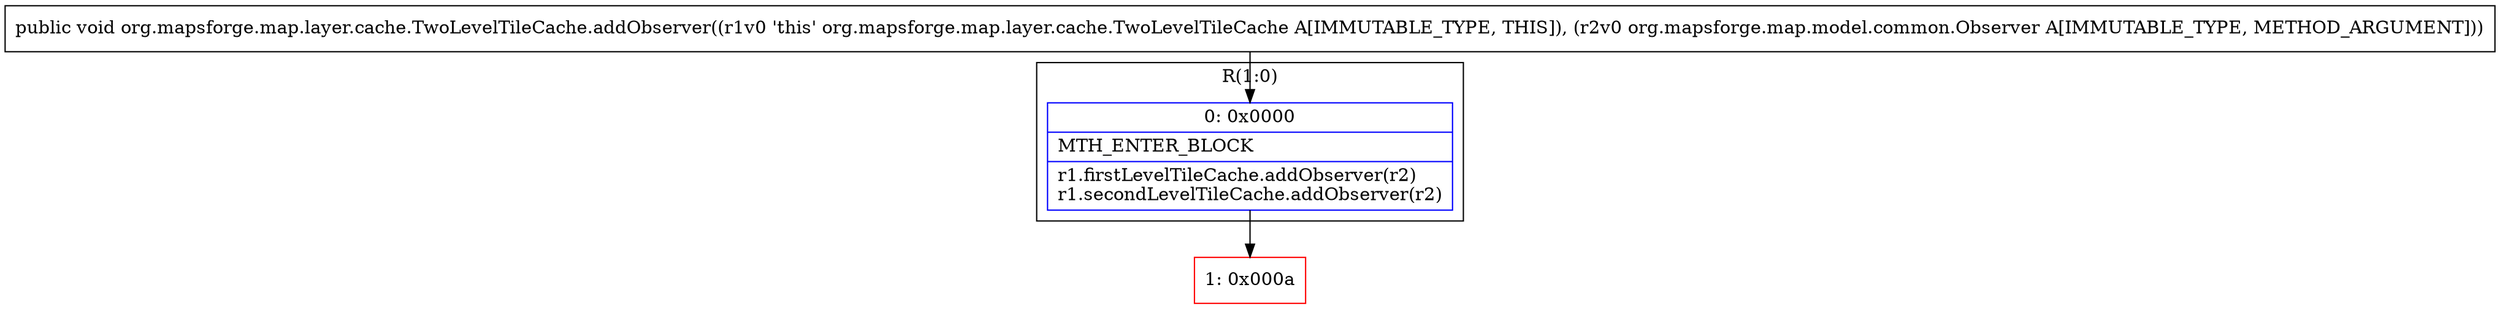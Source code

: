 digraph "CFG fororg.mapsforge.map.layer.cache.TwoLevelTileCache.addObserver(Lorg\/mapsforge\/map\/model\/common\/Observer;)V" {
subgraph cluster_Region_1661013344 {
label = "R(1:0)";
node [shape=record,color=blue];
Node_0 [shape=record,label="{0\:\ 0x0000|MTH_ENTER_BLOCK\l|r1.firstLevelTileCache.addObserver(r2)\lr1.secondLevelTileCache.addObserver(r2)\l}"];
}
Node_1 [shape=record,color=red,label="{1\:\ 0x000a}"];
MethodNode[shape=record,label="{public void org.mapsforge.map.layer.cache.TwoLevelTileCache.addObserver((r1v0 'this' org.mapsforge.map.layer.cache.TwoLevelTileCache A[IMMUTABLE_TYPE, THIS]), (r2v0 org.mapsforge.map.model.common.Observer A[IMMUTABLE_TYPE, METHOD_ARGUMENT])) }"];
MethodNode -> Node_0;
Node_0 -> Node_1;
}

